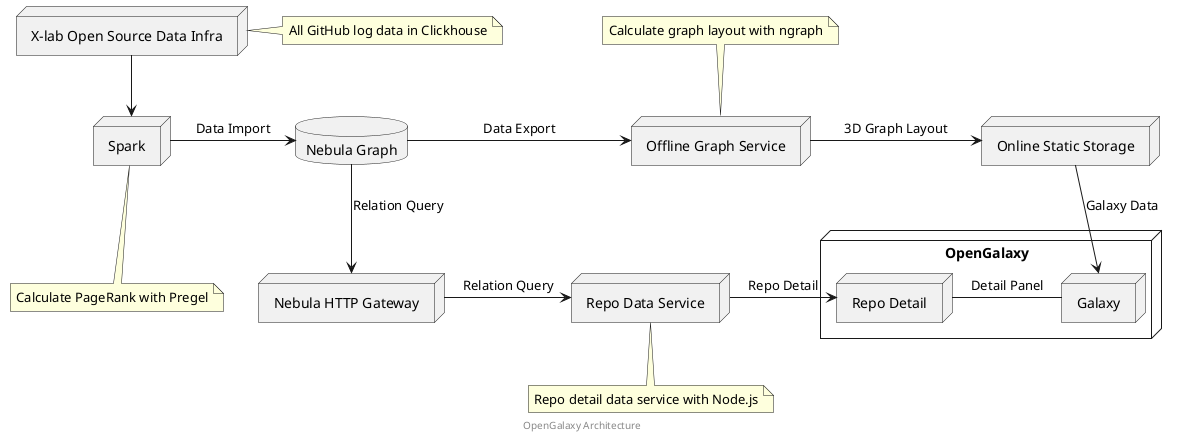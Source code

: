 @startuml
footer OpenGalaxy Architecture

node "X-lab Open Source Data Infra" as di
note right: All GitHub log data in Clickhouse
database "Nebula Graph" as ng
node "Spark" as sp
note bottom: Calculate PageRank with Pregel
node "Nebula HTTP Gateway" AS nhg
node "Repo Data Service" as rds
note bottom: Repo detail data service with Node.js
node "Offline Graph Service" as ogs
note top: Calculate graph layout with ngraph
node "Online Static Storage" as oss
node OpenGalaxy as og {
    node "Repo Detail" as rd {

    }
    node "Galaxy" as g {

    }
}

di -down-> sp
ng -down-> nhg: Relation Query
nhg -right-> rds: Relation Query
ng -right-> ogs: Data Export
sp -right-> ng: Data Import
ogs -right-> oss: 3D Graph Layout
oss -down-> g: Galaxy Data
rds -right-> rd: Repo Detail
g -left- rd: Detail Panel
@enduml
